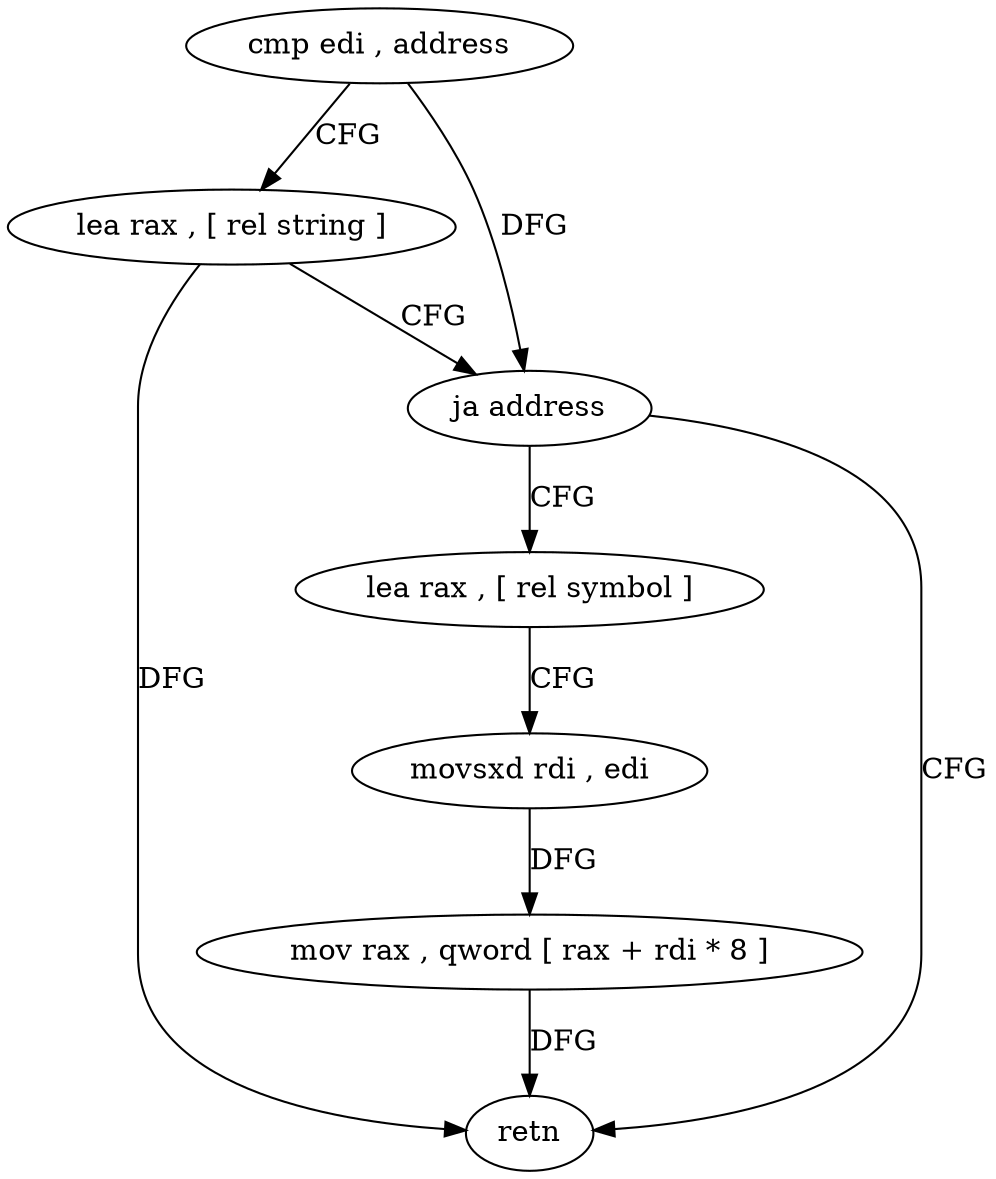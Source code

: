 digraph "func" {
"4306608" [label = "cmp edi , address" ]
"4306611" [label = "lea rax , [ rel string ]" ]
"4306618" [label = "ja address" ]
"4306634" [label = "retn" ]
"4306620" [label = "lea rax , [ rel symbol ]" ]
"4306627" [label = "movsxd rdi , edi" ]
"4306630" [label = "mov rax , qword [ rax + rdi * 8 ]" ]
"4306608" -> "4306611" [ label = "CFG" ]
"4306608" -> "4306618" [ label = "DFG" ]
"4306611" -> "4306618" [ label = "CFG" ]
"4306611" -> "4306634" [ label = "DFG" ]
"4306618" -> "4306634" [ label = "CFG" ]
"4306618" -> "4306620" [ label = "CFG" ]
"4306620" -> "4306627" [ label = "CFG" ]
"4306627" -> "4306630" [ label = "DFG" ]
"4306630" -> "4306634" [ label = "DFG" ]
}
